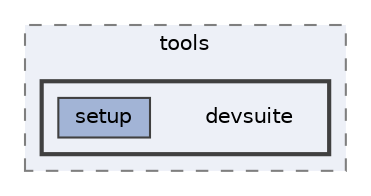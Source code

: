digraph "C:/Dev/Techstorm-v5/src/tools/devsuite"
{
 // LATEX_PDF_SIZE
  bgcolor="transparent";
  edge [fontname=Helvetica,fontsize=10,labelfontname=Helvetica,labelfontsize=10];
  node [fontname=Helvetica,fontsize=10,shape=box,height=0.2,width=0.4];
  compound=true
  subgraph clusterdir_1563a38af0d3a5e4a6330d6d45e9792a {
    graph [ bgcolor="#edf0f7", pencolor="grey50", label="tools", fontname=Helvetica,fontsize=10 style="filled,dashed", URL="dir_1563a38af0d3a5e4a6330d6d45e9792a.html",tooltip=""]
  subgraph clusterdir_bcab553346f4eff5a986862403650cc6 {
    graph [ bgcolor="#edf0f7", pencolor="grey25", label="", fontname=Helvetica,fontsize=10 style="filled,bold", URL="dir_bcab553346f4eff5a986862403650cc6.html",tooltip=""]
    dir_bcab553346f4eff5a986862403650cc6 [shape=plaintext, label="devsuite"];
  dir_c976d518770d4f47559c8fbe2011b03d [label="setup", fillcolor="#a2b4d6", color="grey25", style="filled", URL="dir_c976d518770d4f47559c8fbe2011b03d.html",tooltip=""];
  }
  }
}
